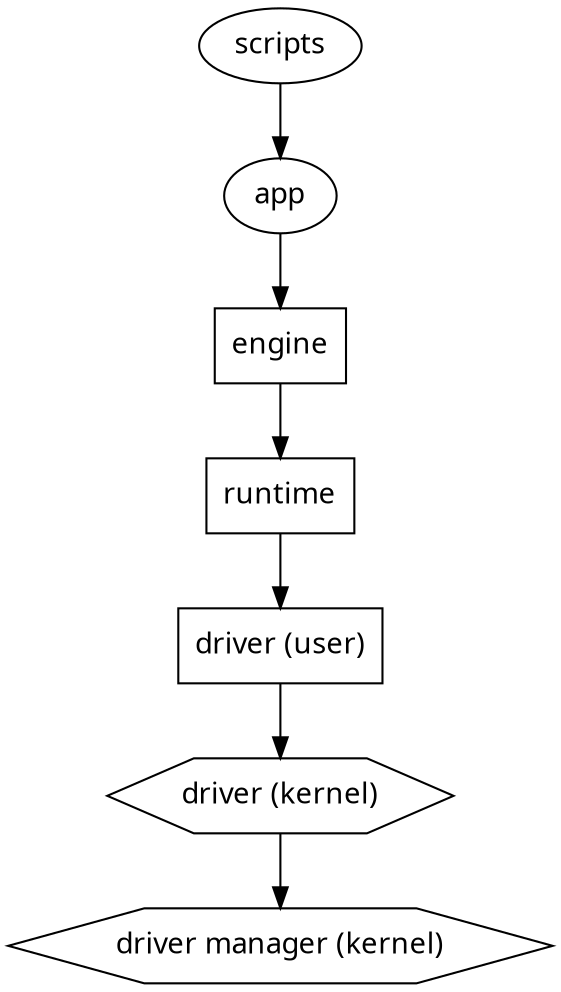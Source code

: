 digraph pipeline {

// font
graph [fontname = "Segoe UI"];
node [fontname = "Segoe UI"];
edge [fontname = "Segoe UI"];

"scripts" -> "app";
"app" -> "engine"; "engine" [shape = "box"];
"engine" -> "runtime"; "runtime" [shape = "box"];
"runtime" -> "driver (user)"; "driver (user)" [shape = "box"];
"driver (user)" -> "driver (kernel)"; "driver (kernel)" [shape = "hexagon"];
"driver (kernel)" -> "driver manager (kernel)"; "driver manager (kernel)" [shape = "hexagon"];

}

